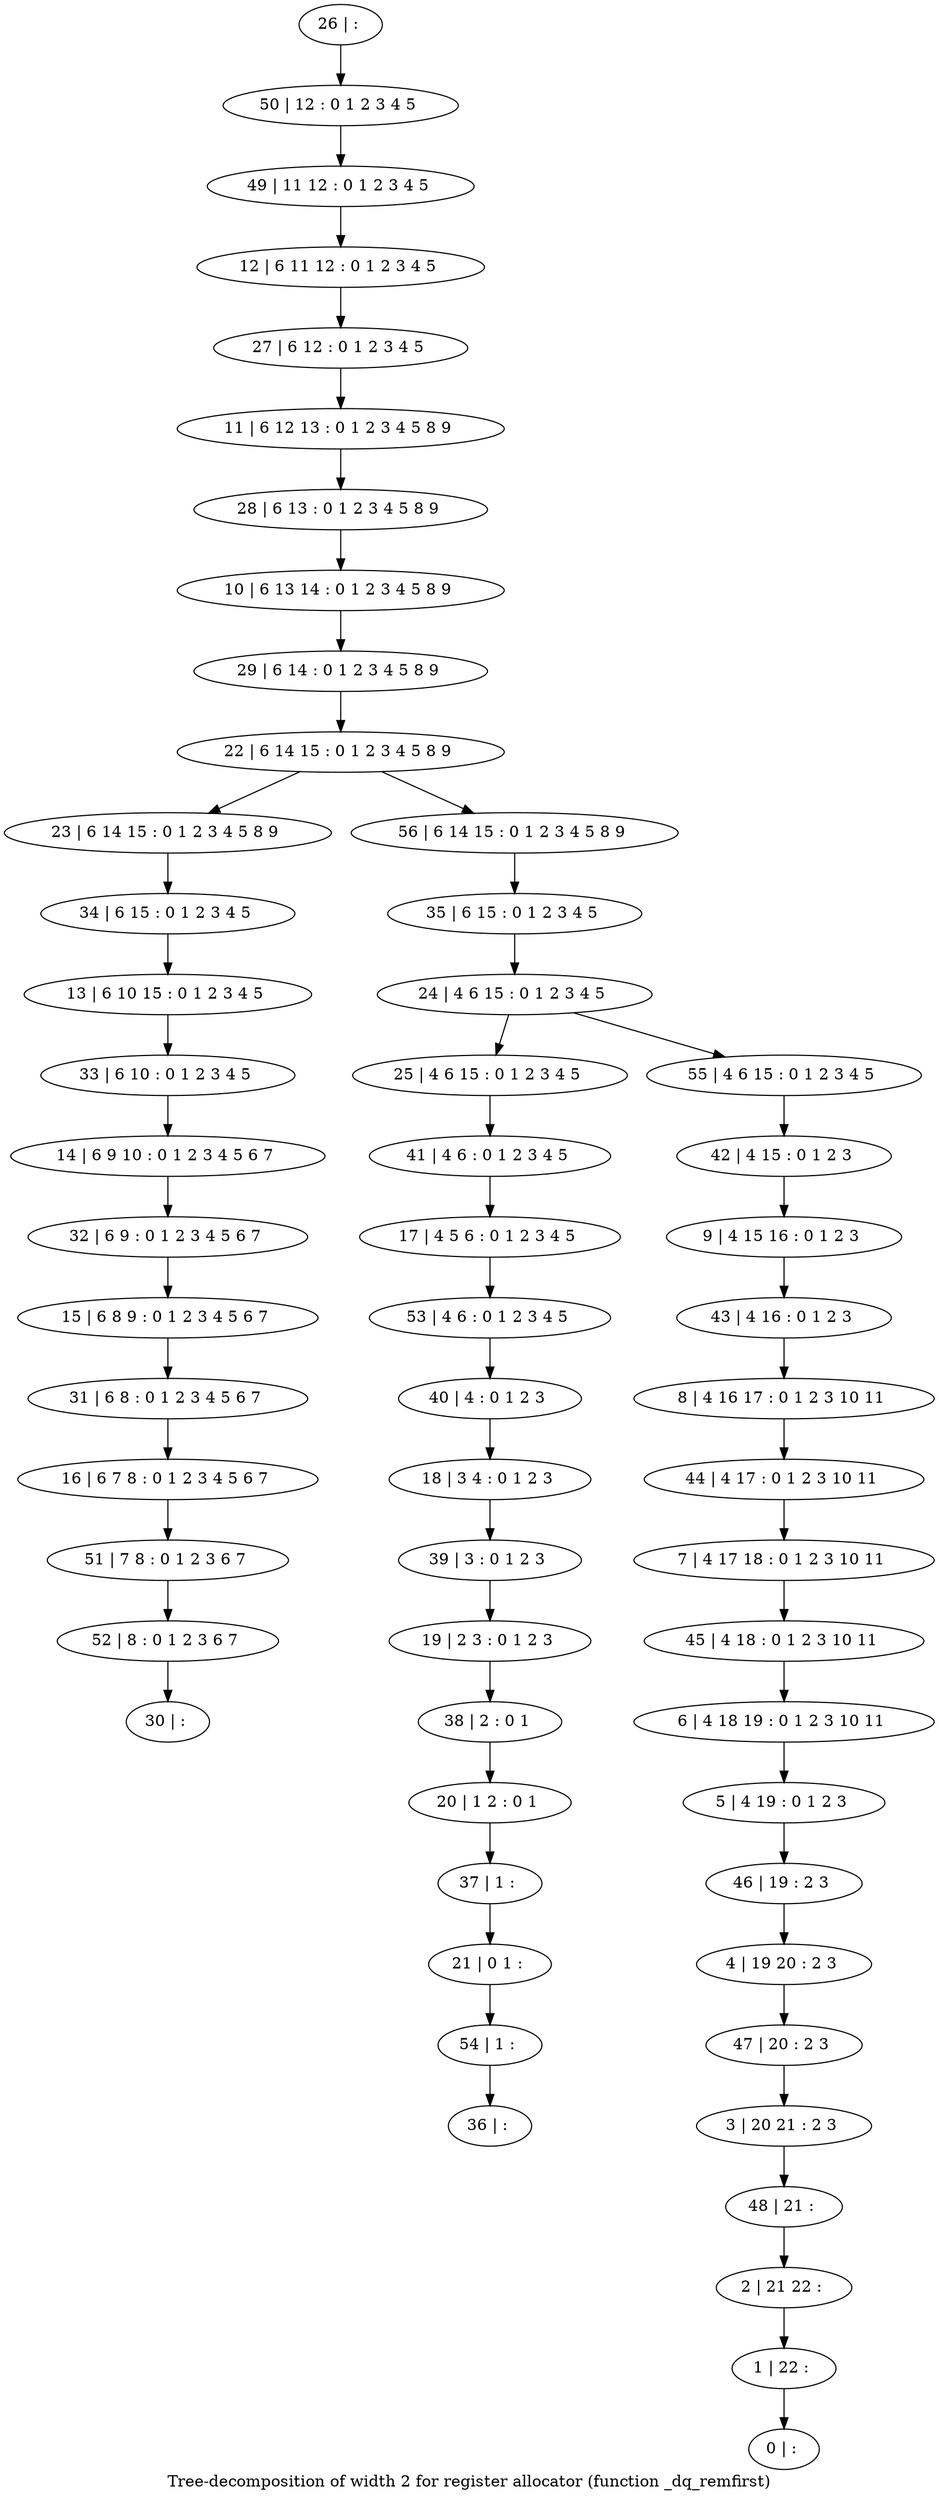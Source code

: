 digraph G {
graph [label="Tree-decomposition of width 2 for register allocator (function _dq_remfirst)"]
0[label="0 | : "];
1[label="1 | 22 : "];
2[label="2 | 21 22 : "];
3[label="3 | 20 21 : 2 3 "];
4[label="4 | 19 20 : 2 3 "];
5[label="5 | 4 19 : 0 1 2 3 "];
6[label="6 | 4 18 19 : 0 1 2 3 10 11 "];
7[label="7 | 4 17 18 : 0 1 2 3 10 11 "];
8[label="8 | 4 16 17 : 0 1 2 3 10 11 "];
9[label="9 | 4 15 16 : 0 1 2 3 "];
10[label="10 | 6 13 14 : 0 1 2 3 4 5 8 9 "];
11[label="11 | 6 12 13 : 0 1 2 3 4 5 8 9 "];
12[label="12 | 6 11 12 : 0 1 2 3 4 5 "];
13[label="13 | 6 10 15 : 0 1 2 3 4 5 "];
14[label="14 | 6 9 10 : 0 1 2 3 4 5 6 7 "];
15[label="15 | 6 8 9 : 0 1 2 3 4 5 6 7 "];
16[label="16 | 6 7 8 : 0 1 2 3 4 5 6 7 "];
17[label="17 | 4 5 6 : 0 1 2 3 4 5 "];
18[label="18 | 3 4 : 0 1 2 3 "];
19[label="19 | 2 3 : 0 1 2 3 "];
20[label="20 | 1 2 : 0 1 "];
21[label="21 | 0 1 : "];
22[label="22 | 6 14 15 : 0 1 2 3 4 5 8 9 "];
23[label="23 | 6 14 15 : 0 1 2 3 4 5 8 9 "];
24[label="24 | 4 6 15 : 0 1 2 3 4 5 "];
25[label="25 | 4 6 15 : 0 1 2 3 4 5 "];
26[label="26 | : "];
27[label="27 | 6 12 : 0 1 2 3 4 5 "];
28[label="28 | 6 13 : 0 1 2 3 4 5 8 9 "];
29[label="29 | 6 14 : 0 1 2 3 4 5 8 9 "];
30[label="30 | : "];
31[label="31 | 6 8 : 0 1 2 3 4 5 6 7 "];
32[label="32 | 6 9 : 0 1 2 3 4 5 6 7 "];
33[label="33 | 6 10 : 0 1 2 3 4 5 "];
34[label="34 | 6 15 : 0 1 2 3 4 5 "];
35[label="35 | 6 15 : 0 1 2 3 4 5 "];
36[label="36 | : "];
37[label="37 | 1 : "];
38[label="38 | 2 : 0 1 "];
39[label="39 | 3 : 0 1 2 3 "];
40[label="40 | 4 : 0 1 2 3 "];
41[label="41 | 4 6 : 0 1 2 3 4 5 "];
42[label="42 | 4 15 : 0 1 2 3 "];
43[label="43 | 4 16 : 0 1 2 3 "];
44[label="44 | 4 17 : 0 1 2 3 10 11 "];
45[label="45 | 4 18 : 0 1 2 3 10 11 "];
46[label="46 | 19 : 2 3 "];
47[label="47 | 20 : 2 3 "];
48[label="48 | 21 : "];
49[label="49 | 11 12 : 0 1 2 3 4 5 "];
50[label="50 | 12 : 0 1 2 3 4 5 "];
51[label="51 | 7 8 : 0 1 2 3 6 7 "];
52[label="52 | 8 : 0 1 2 3 6 7 "];
53[label="53 | 4 6 : 0 1 2 3 4 5 "];
54[label="54 | 1 : "];
55[label="55 | 4 6 15 : 0 1 2 3 4 5 "];
56[label="56 | 6 14 15 : 0 1 2 3 4 5 8 9 "];
31->16 ;
15->31 ;
32->15 ;
14->32 ;
33->14 ;
13->33 ;
34->13 ;
23->34 ;
37->21 ;
20->37 ;
38->20 ;
19->38 ;
39->19 ;
18->39 ;
40->18 ;
41->17 ;
25->41 ;
16->51 ;
52->30 ;
51->52 ;
53->40 ;
17->53 ;
54->36 ;
21->54 ;
26->50 ;
50->49 ;
49->12 ;
12->27 ;
27->11 ;
11->28 ;
28->10 ;
10->29 ;
29->22 ;
35->24 ;
42->9 ;
9->43 ;
43->8 ;
8->44 ;
44->7 ;
7->45 ;
45->6 ;
6->5 ;
5->46 ;
46->4 ;
4->47 ;
47->3 ;
3->48 ;
48->2 ;
2->1 ;
1->0 ;
55->42 ;
56->35 ;
24->25 ;
24->55 ;
22->23 ;
22->56 ;
}
